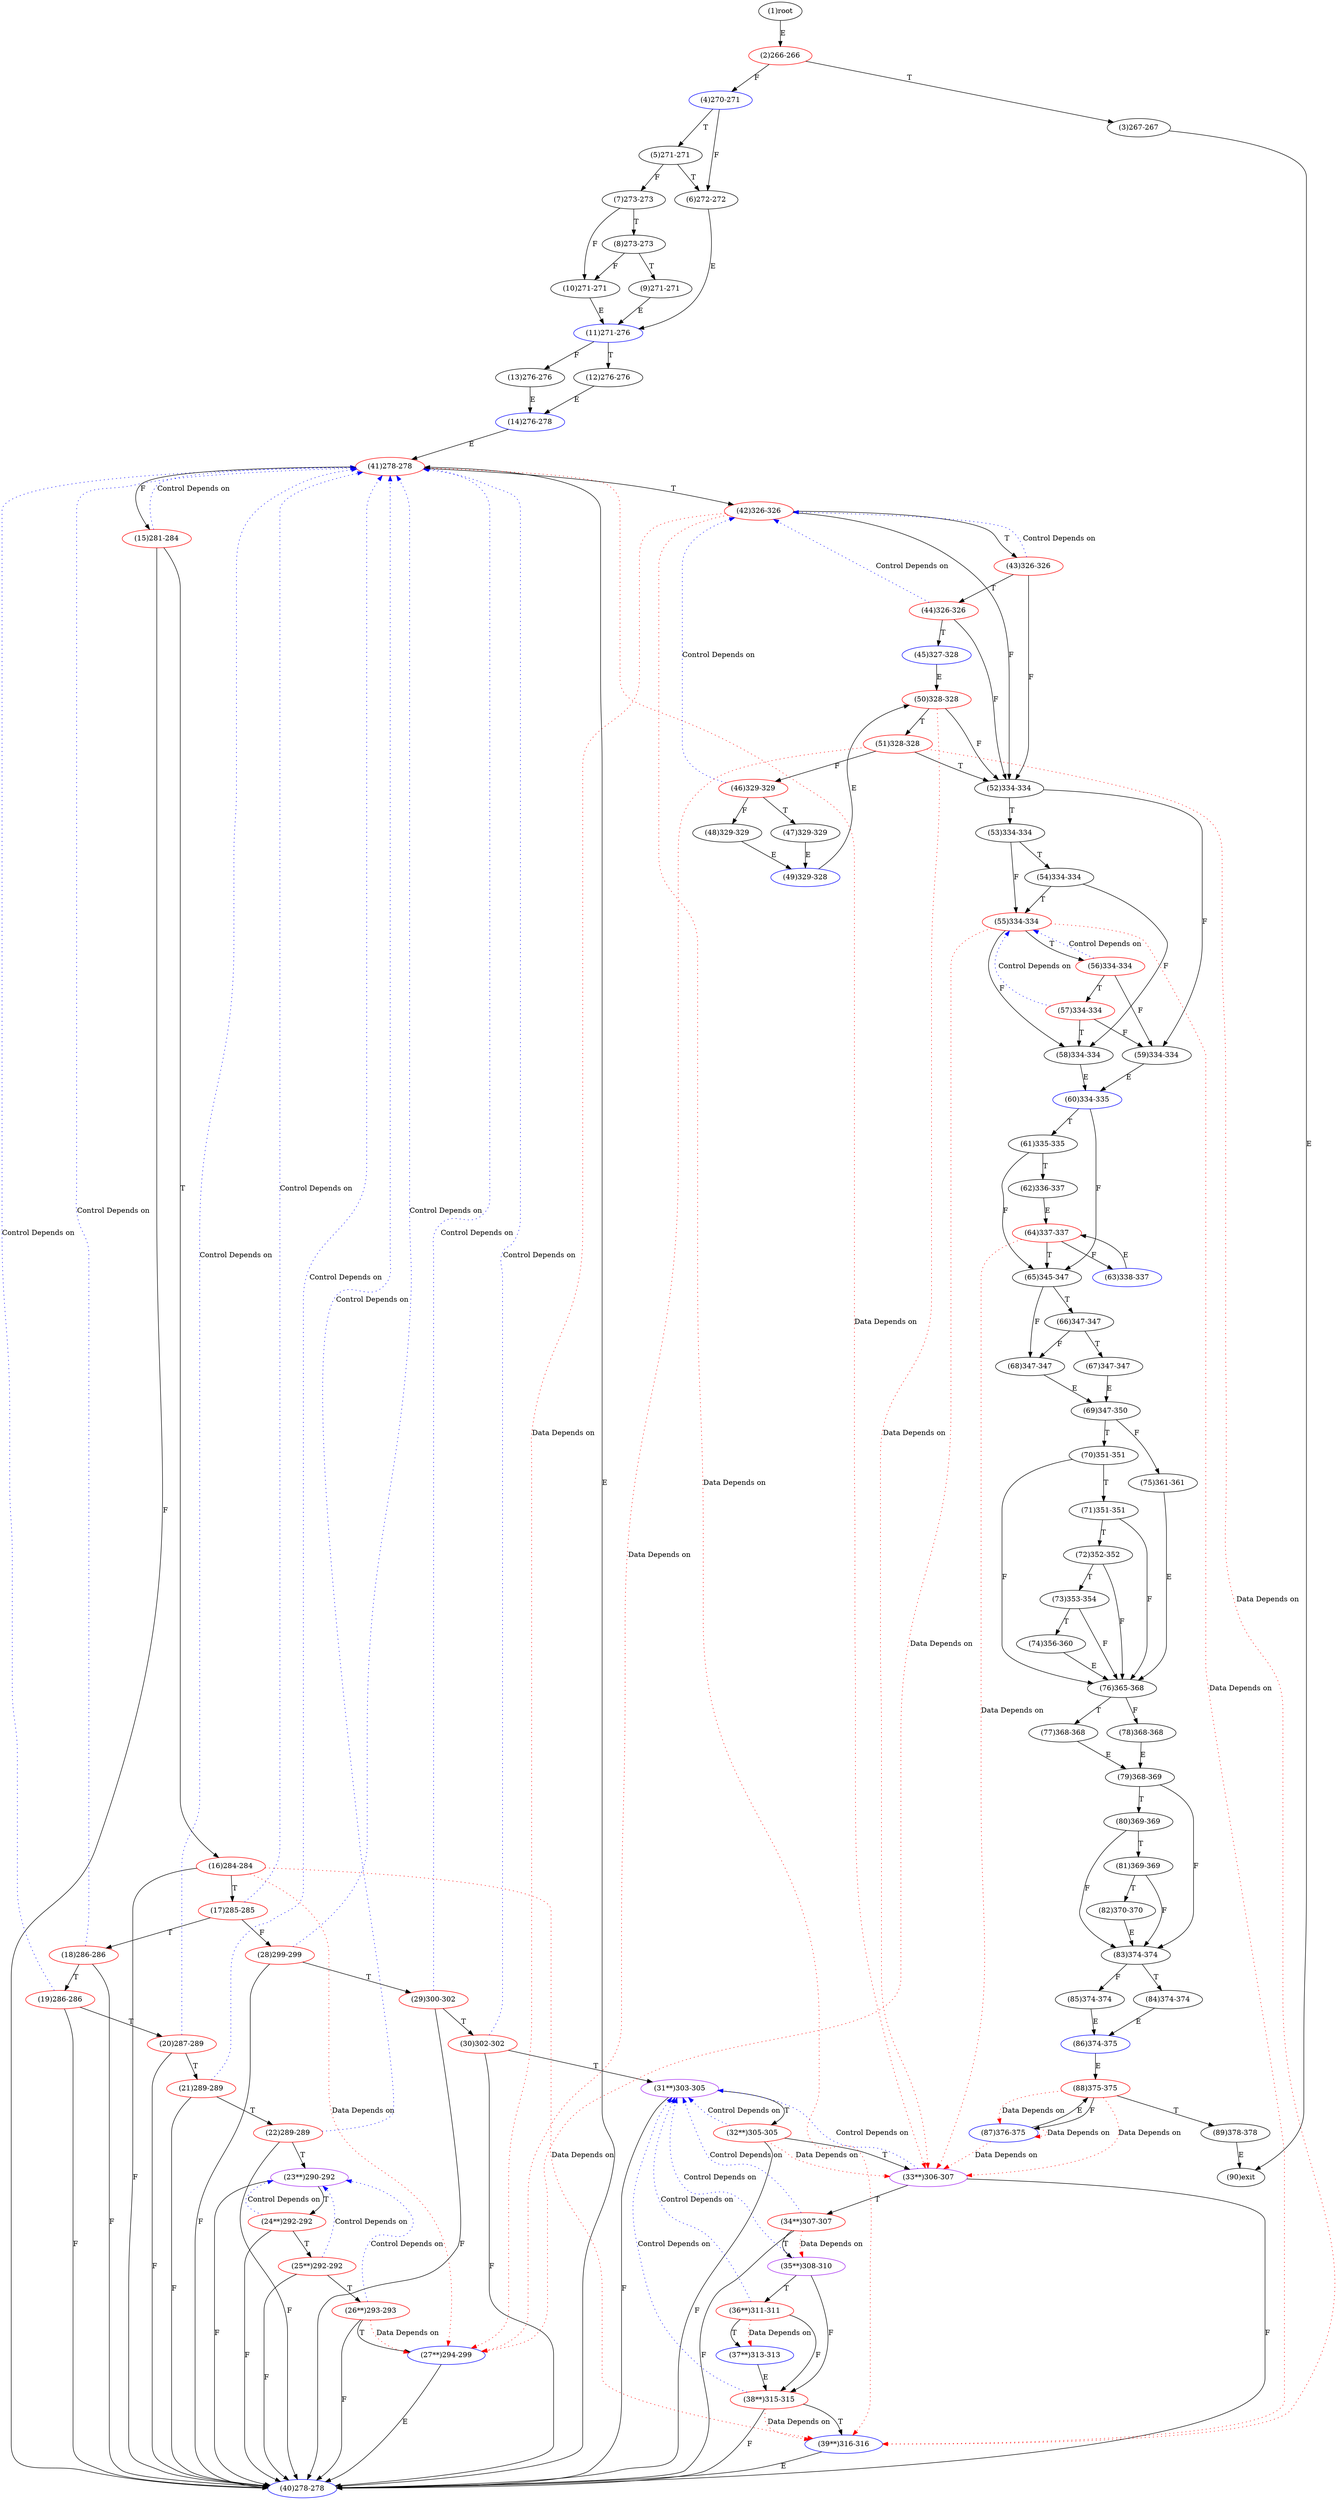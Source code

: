 digraph "" { 
1[ label="(1)root"];
2[ label="(2)266-266",color=red];
3[ label="(3)267-267"];
4[ label="(4)270-271",color=blue];
5[ label="(5)271-271"];
6[ label="(6)272-272"];
7[ label="(7)273-273"];
8[ label="(8)273-273"];
9[ label="(9)271-271"];
10[ label="(10)271-271"];
11[ label="(11)271-276",color=blue];
12[ label="(12)276-276"];
13[ label="(13)276-276"];
14[ label="(14)276-278",color=blue];
15[ label="(15)281-284",color=red];
17[ label="(17)285-285",color=red];
16[ label="(16)284-284",color=red];
19[ label="(19)286-286",color=red];
18[ label="(18)286-286",color=red];
21[ label="(21)289-289",color=red];
20[ label="(20)287-289",color=red];
23[ label="(23**)290-292",color=purple];
22[ label="(22)289-289",color=red];
25[ label="(25**)292-292",color=red];
24[ label="(24**)292-292",color=red];
27[ label="(27**)294-299",color=blue];
26[ label="(26**)293-293",color=red];
29[ label="(29)300-302",color=red];
28[ label="(28)299-299",color=red];
31[ label="(31**)303-305",color=purple];
30[ label="(30)302-302",color=red];
34[ label="(34**)307-307",color=red];
35[ label="(35**)308-310",color=purple];
32[ label="(32**)305-305",color=red];
33[ label="(33**)306-307",color=purple];
38[ label="(38**)315-315",color=red];
39[ label="(39**)316-316",color=blue];
36[ label="(36**)311-311",color=red];
37[ label="(37**)313-313",color=blue];
42[ label="(42)326-326",color=red];
43[ label="(43)326-326",color=red];
40[ label="(40)278-278",color=blue];
41[ label="(41)278-278",color=red];
46[ label="(46)329-329",color=red];
47[ label="(47)329-329"];
44[ label="(44)326-326",color=red];
45[ label="(45)327-328",color=blue];
51[ label="(51)328-328",color=red];
50[ label="(50)328-328",color=red];
49[ label="(49)329-328",color=blue];
48[ label="(48)329-329"];
55[ label="(55)334-334",color=red];
54[ label="(54)334-334"];
53[ label="(53)334-334"];
52[ label="(52)334-334"];
59[ label="(59)334-334"];
58[ label="(58)334-334"];
57[ label="(57)334-334",color=red];
56[ label="(56)334-334",color=red];
63[ label="(63)338-337",color=blue];
62[ label="(62)336-337"];
61[ label="(61)335-335"];
60[ label="(60)334-335",color=blue];
68[ label="(68)347-347"];
69[ label="(69)347-350"];
70[ label="(70)351-351"];
71[ label="(71)351-351"];
64[ label="(64)337-337",color=red];
65[ label="(65)345-347"];
66[ label="(66)347-347"];
67[ label="(67)347-347"];
76[ label="(76)365-368"];
77[ label="(77)368-368"];
78[ label="(78)368-368"];
79[ label="(79)368-369"];
72[ label="(72)352-352"];
73[ label="(73)353-354"];
74[ label="(74)356-360"];
75[ label="(75)361-361"];
85[ label="(85)374-374"];
84[ label="(84)374-374"];
87[ label="(87)376-375",color=blue];
86[ label="(86)374-375",color=blue];
81[ label="(81)369-369"];
80[ label="(80)369-369"];
83[ label="(83)374-374"];
82[ label="(82)370-370"];
89[ label="(89)378-378"];
88[ label="(88)375-375",color=red];
90[ label="(90)exit"];
1->2[ label="E"];
2->4[ label="F"];
2->3[ label="T"];
3->90[ label="E"];
4->6[ label="F"];
4->5[ label="T"];
5->7[ label="F"];
5->6[ label="T"];
6->11[ label="E"];
7->10[ label="F"];
7->8[ label="T"];
8->10[ label="F"];
8->9[ label="T"];
9->11[ label="E"];
10->11[ label="E"];
11->13[ label="F"];
11->12[ label="T"];
12->14[ label="E"];
13->14[ label="E"];
14->41[ label="E"];
15->40[ label="F"];
15->16[ label="T"];
16->40[ label="F"];
16->17[ label="T"];
17->28[ label="F"];
17->18[ label="T"];
18->40[ label="F"];
18->19[ label="T"];
19->40[ label="F"];
19->20[ label="T"];
20->40[ label="F"];
20->21[ label="T"];
21->40[ label="F"];
21->22[ label="T"];
22->40[ label="F"];
22->23[ label="T"];
23->40[ label="F"];
23->24[ label="T"];
24->40[ label="F"];
24->25[ label="T"];
25->40[ label="F"];
25->26[ label="T"];
26->40[ label="F"];
26->27[ label="T"];
27->40[ label="E"];
28->40[ label="F"];
28->29[ label="T"];
29->40[ label="F"];
29->30[ label="T"];
30->40[ label="F"];
30->31[ label="T"];
31->40[ label="F"];
31->32[ label="T"];
32->40[ label="F"];
32->33[ label="T"];
33->40[ label="F"];
33->34[ label="T"];
34->40[ label="F"];
34->35[ label="T"];
35->38[ label="F"];
35->36[ label="T"];
36->38[ label="F"];
36->37[ label="T"];
37->38[ label="E"];
38->40[ label="F"];
38->39[ label="T"];
39->40[ label="E"];
40->41[ label="E"];
41->15[ label="F"];
41->42[ label="T"];
42->52[ label="F"];
42->43[ label="T"];
43->52[ label="F"];
43->44[ label="T"];
44->52[ label="F"];
44->45[ label="T"];
45->50[ label="E"];
46->48[ label="F"];
46->47[ label="T"];
47->49[ label="E"];
48->49[ label="E"];
49->50[ label="E"];
50->52[ label="F"];
50->51[ label="T"];
51->46[ label="F"];
51->52[ label="T"];
52->59[ label="F"];
52->53[ label="T"];
53->55[ label="F"];
53->54[ label="T"];
54->58[ label="F"];
54->55[ label="T"];
55->58[ label="F"];
55->56[ label="T"];
56->59[ label="F"];
56->57[ label="T"];
57->59[ label="F"];
57->58[ label="T"];
58->60[ label="E"];
59->60[ label="E"];
60->65[ label="F"];
60->61[ label="T"];
61->65[ label="F"];
61->62[ label="T"];
62->64[ label="E"];
63->64[ label="E"];
64->63[ label="F"];
64->65[ label="T"];
65->68[ label="F"];
65->66[ label="T"];
66->68[ label="F"];
66->67[ label="T"];
67->69[ label="E"];
68->69[ label="E"];
69->75[ label="F"];
69->70[ label="T"];
70->76[ label="F"];
70->71[ label="T"];
71->76[ label="F"];
71->72[ label="T"];
72->76[ label="F"];
72->73[ label="T"];
73->76[ label="F"];
73->74[ label="T"];
74->76[ label="E"];
75->76[ label="E"];
76->78[ label="F"];
76->77[ label="T"];
77->79[ label="E"];
78->79[ label="E"];
79->83[ label="F"];
79->80[ label="T"];
80->83[ label="F"];
80->81[ label="T"];
81->83[ label="F"];
81->82[ label="T"];
82->83[ label="E"];
83->85[ label="F"];
83->84[ label="T"];
84->86[ label="E"];
85->86[ label="E"];
86->88[ label="E"];
87->88[ label="E"];
88->87[ label="F"];
88->89[ label="T"];
89->90[ label="E"];
15->41[ color="blue" label="Control Depends on" style = dotted ];
17->41[ color="blue" label="Control Depends on" style = dotted ];
16->39[ color="red" label="Data Depends on" style = dotted ];
16->27[ color="red" label="Data Depends on" style = dotted ];
19->41[ color="blue" label="Control Depends on" style = dotted ];
18->41[ color="blue" label="Control Depends on" style = dotted ];
21->41[ color="blue" label="Control Depends on" style = dotted ];
20->41[ color="blue" label="Control Depends on" style = dotted ];
22->41[ color="blue" label="Control Depends on" style = dotted ];
25->23[ color="blue" label="Control Depends on" style = dotted ];
24->23[ color="blue" label="Control Depends on" style = dotted ];
26->27[ color="red" label="Data Depends on" style = dotted ];
26->23[ color="blue" label="Control Depends on" style = dotted ];
29->41[ color="blue" label="Control Depends on" style = dotted ];
28->41[ color="blue" label="Control Depends on" style = dotted ];
30->41[ color="blue" label="Control Depends on" style = dotted ];
34->35[ color="red" label="Data Depends on" style = dotted ];
34->31[ color="blue" label="Control Depends on" style = dotted ];
35->31[ color="blue" label="Control Depends on" style = dotted ];
32->33[ color="red" label="Data Depends on" style = dotted ];
32->31[ color="blue" label="Control Depends on" style = dotted ];
33->31[ color="blue" label="Control Depends on" style = dotted ];
38->39[ color="red" label="Data Depends on" style = dotted ];
38->31[ color="blue" label="Control Depends on" style = dotted ];
36->37[ color="red" label="Data Depends on" style = dotted ];
36->31[ color="blue" label="Control Depends on" style = dotted ];
42->27[ color="red" label="Data Depends on" style = dotted ];
42->39[ color="red" label="Data Depends on" style = dotted ];
43->42[ color="blue" label="Control Depends on" style = dotted ];
41->33[ color="red" label="Data Depends on" style = dotted ];
46->42[ color="blue" label="Control Depends on" style = dotted ];
44->42[ color="blue" label="Control Depends on" style = dotted ];
51->39[ color="red" label="Data Depends on" style = dotted ];
51->27[ color="red" label="Data Depends on" style = dotted ];
50->33[ color="red" label="Data Depends on" style = dotted ];
55->39[ color="red" label="Data Depends on" style = dotted ];
55->27[ color="red" label="Data Depends on" style = dotted ];
57->55[ color="blue" label="Control Depends on" style = dotted ];
56->55[ color="blue" label="Control Depends on" style = dotted ];
64->33[ color="red" label="Data Depends on" style = dotted ];
87->87[ color="red" label="Data Depends on" style = dotted ];
87->33[ color="red" label="Data Depends on" style = dotted ];
88->33[ color="red" label="Data Depends on" style = dotted ];
88->87[ color="red" label="Data Depends on" style = dotted ];
}